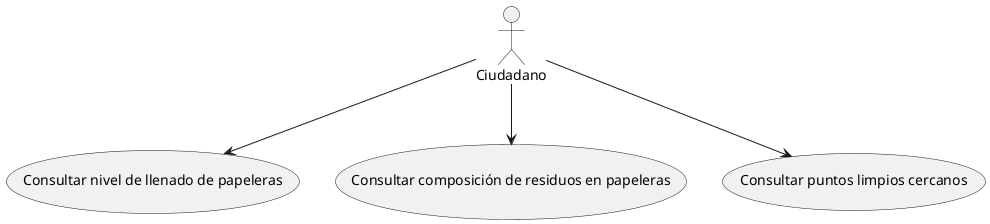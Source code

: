 @startuml
actor Ciudadano

usecase "Consultar nivel de llenado de papeleras" as U1
usecase "Consultar composición de residuos en papeleras" as U2
usecase "Consultar puntos limpios cercanos" as U3

Ciudadano --> U1
Ciudadano --> U2
Ciudadano --> U3

@enduml
